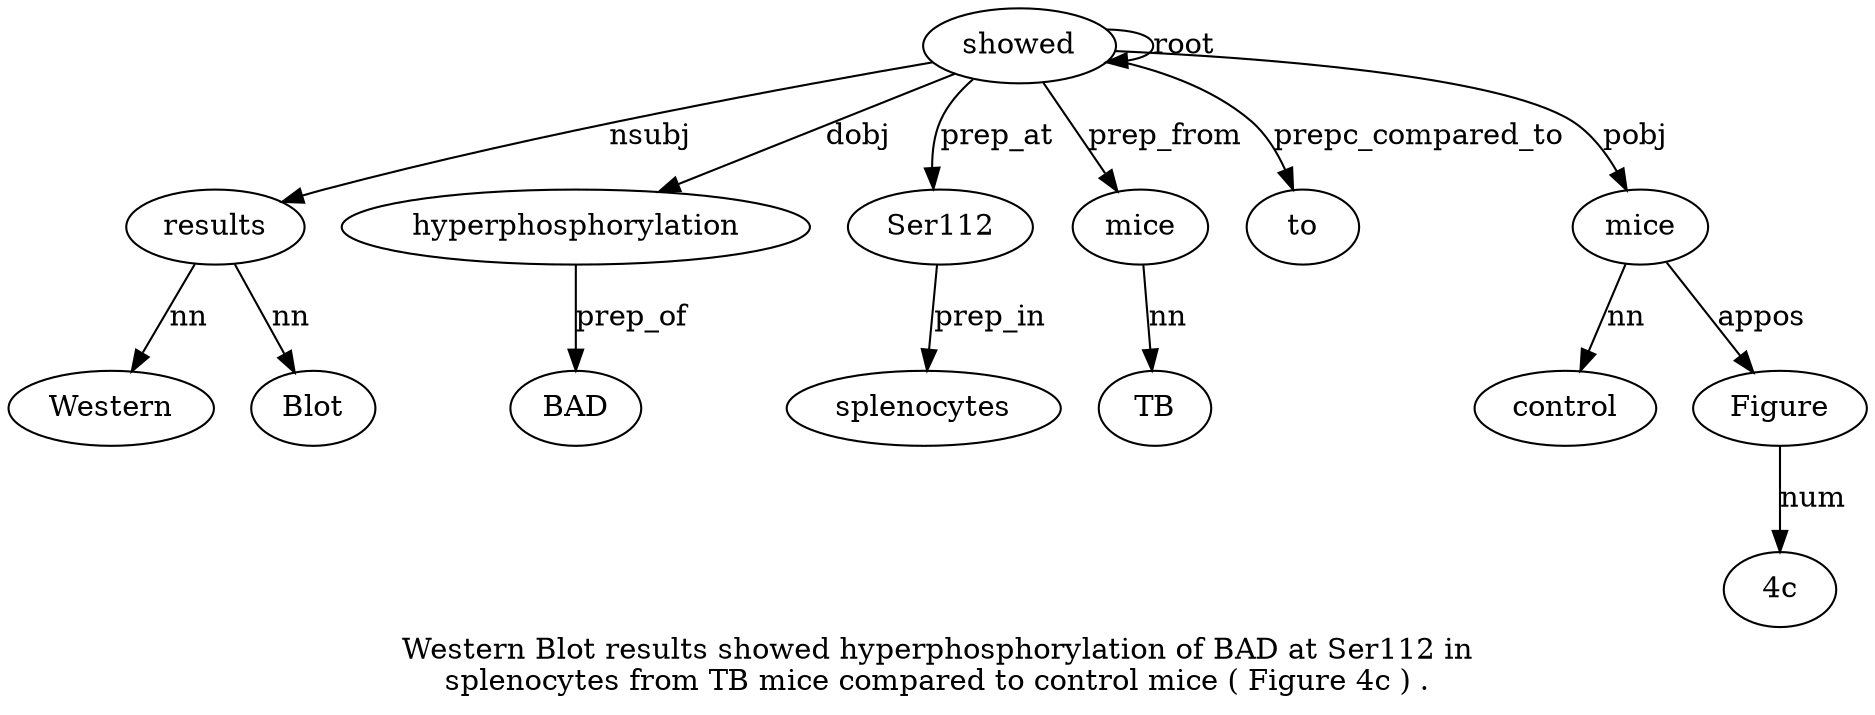 digraph "Western Blot results showed hyperphosphorylation of BAD at Ser112 in splenocytes from TB mice compared to control mice ( Figure 4c ) ." {
label="Western Blot results showed hyperphosphorylation of BAD at Ser112 in
splenocytes from TB mice compared to control mice ( Figure 4c ) .";
results3 [style=filled, fillcolor=white, label=results];
Western1 [style=filled, fillcolor=white, label=Western];
results3 -> Western1  [label=nn];
Blot2 [style=filled, fillcolor=white, label=Blot];
results3 -> Blot2  [label=nn];
showed4 [style=filled, fillcolor=white, label=showed];
showed4 -> results3  [label=nsubj];
showed4 -> showed4  [label=root];
hyperphosphorylation5 [style=filled, fillcolor=white, label=hyperphosphorylation];
showed4 -> hyperphosphorylation5  [label=dobj];
BAD7 [style=filled, fillcolor=white, label=BAD];
hyperphosphorylation5 -> BAD7  [label=prep_of];
Ser1129 [style=filled, fillcolor=white, label=Ser112];
showed4 -> Ser1129  [label=prep_at];
splenocytes11 [style=filled, fillcolor=white, label=splenocytes];
Ser1129 -> splenocytes11  [label=prep_in];
mice14 [style=filled, fillcolor=white, label=mice];
TB13 [style=filled, fillcolor=white, label=TB];
mice14 -> TB13  [label=nn];
showed4 -> mice14  [label=prep_from];
to16 [style=filled, fillcolor=white, label=to];
showed4 -> to16  [label=prepc_compared_to];
mice18 [style=filled, fillcolor=white, label=mice];
control17 [style=filled, fillcolor=white, label=control];
mice18 -> control17  [label=nn];
showed4 -> mice18  [label=pobj];
Figure20 [style=filled, fillcolor=white, label=Figure];
mice18 -> Figure20  [label=appos];
"4c21" [style=filled, fillcolor=white, label="4c"];
Figure20 -> "4c21"  [label=num];
}

